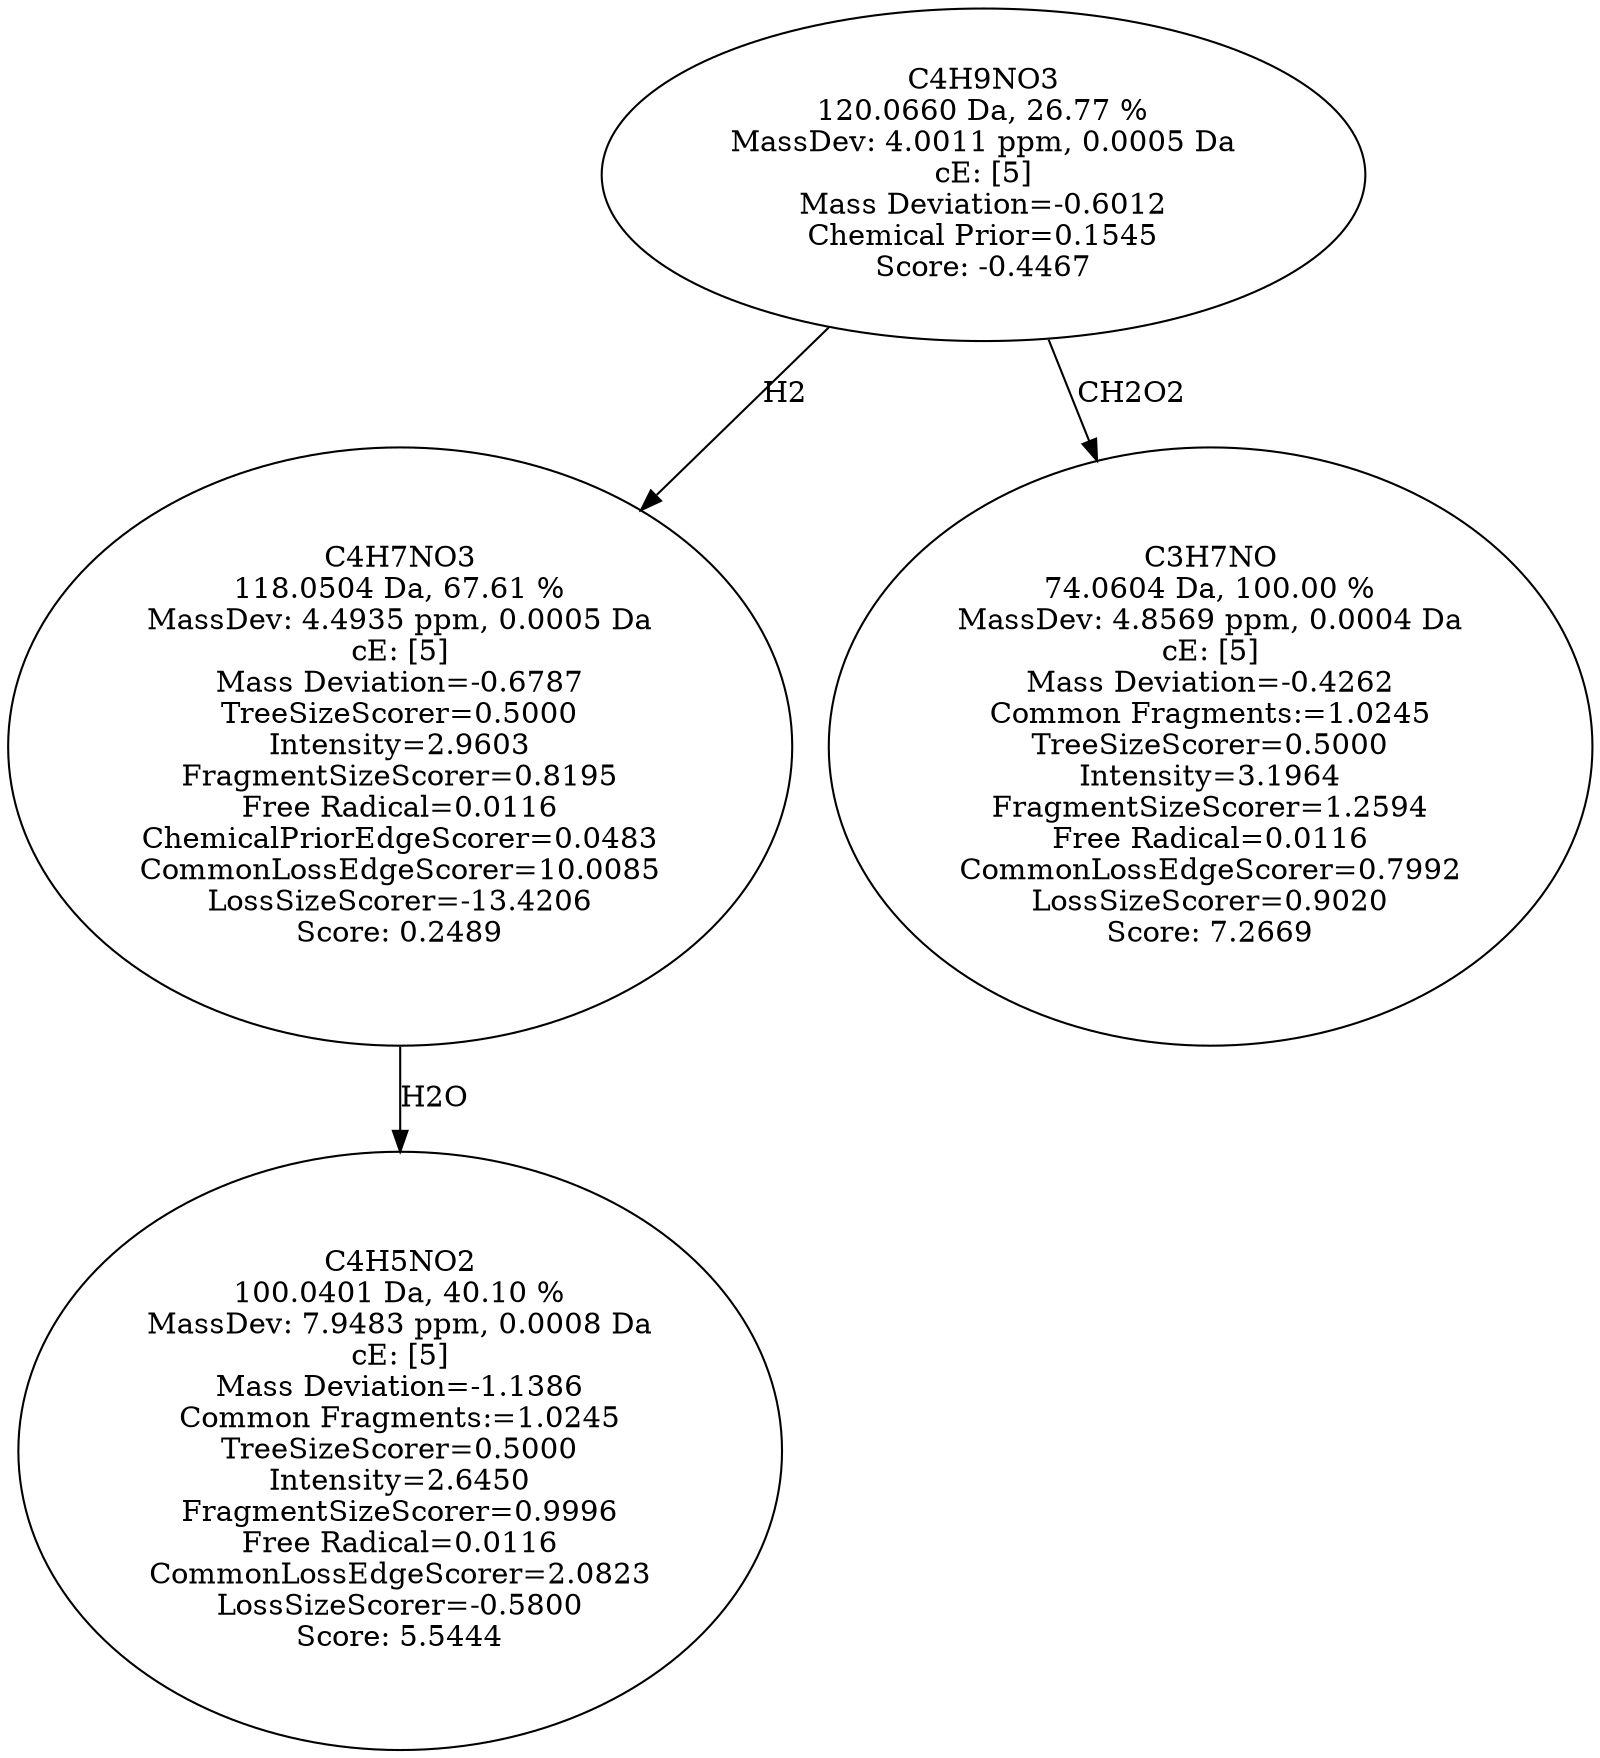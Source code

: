 strict digraph {
v1 [label="C4H5NO2\n100.0401 Da, 40.10 %\nMassDev: 7.9483 ppm, 0.0008 Da\ncE: [5]\nMass Deviation=-1.1386\nCommon Fragments:=1.0245\nTreeSizeScorer=0.5000\nIntensity=2.6450\nFragmentSizeScorer=0.9996\nFree Radical=0.0116\nCommonLossEdgeScorer=2.0823\nLossSizeScorer=-0.5800\nScore: 5.5444"];
v2 [label="C4H7NO3\n118.0504 Da, 67.61 %\nMassDev: 4.4935 ppm, 0.0005 Da\ncE: [5]\nMass Deviation=-0.6787\nTreeSizeScorer=0.5000\nIntensity=2.9603\nFragmentSizeScorer=0.8195\nFree Radical=0.0116\nChemicalPriorEdgeScorer=0.0483\nCommonLossEdgeScorer=10.0085\nLossSizeScorer=-13.4206\nScore: 0.2489"];
v3 [label="C3H7NO\n74.0604 Da, 100.00 %\nMassDev: 4.8569 ppm, 0.0004 Da\ncE: [5]\nMass Deviation=-0.4262\nCommon Fragments:=1.0245\nTreeSizeScorer=0.5000\nIntensity=3.1964\nFragmentSizeScorer=1.2594\nFree Radical=0.0116\nCommonLossEdgeScorer=0.7992\nLossSizeScorer=0.9020\nScore: 7.2669"];
v4 [label="C4H9NO3\n120.0660 Da, 26.77 %\nMassDev: 4.0011 ppm, 0.0005 Da\ncE: [5]\nMass Deviation=-0.6012\nChemical Prior=0.1545\nScore: -0.4467"];
v2 -> v1 [label="H2O"];
v4 -> v2 [label="H2"];
v4 -> v3 [label="CH2O2"];
}